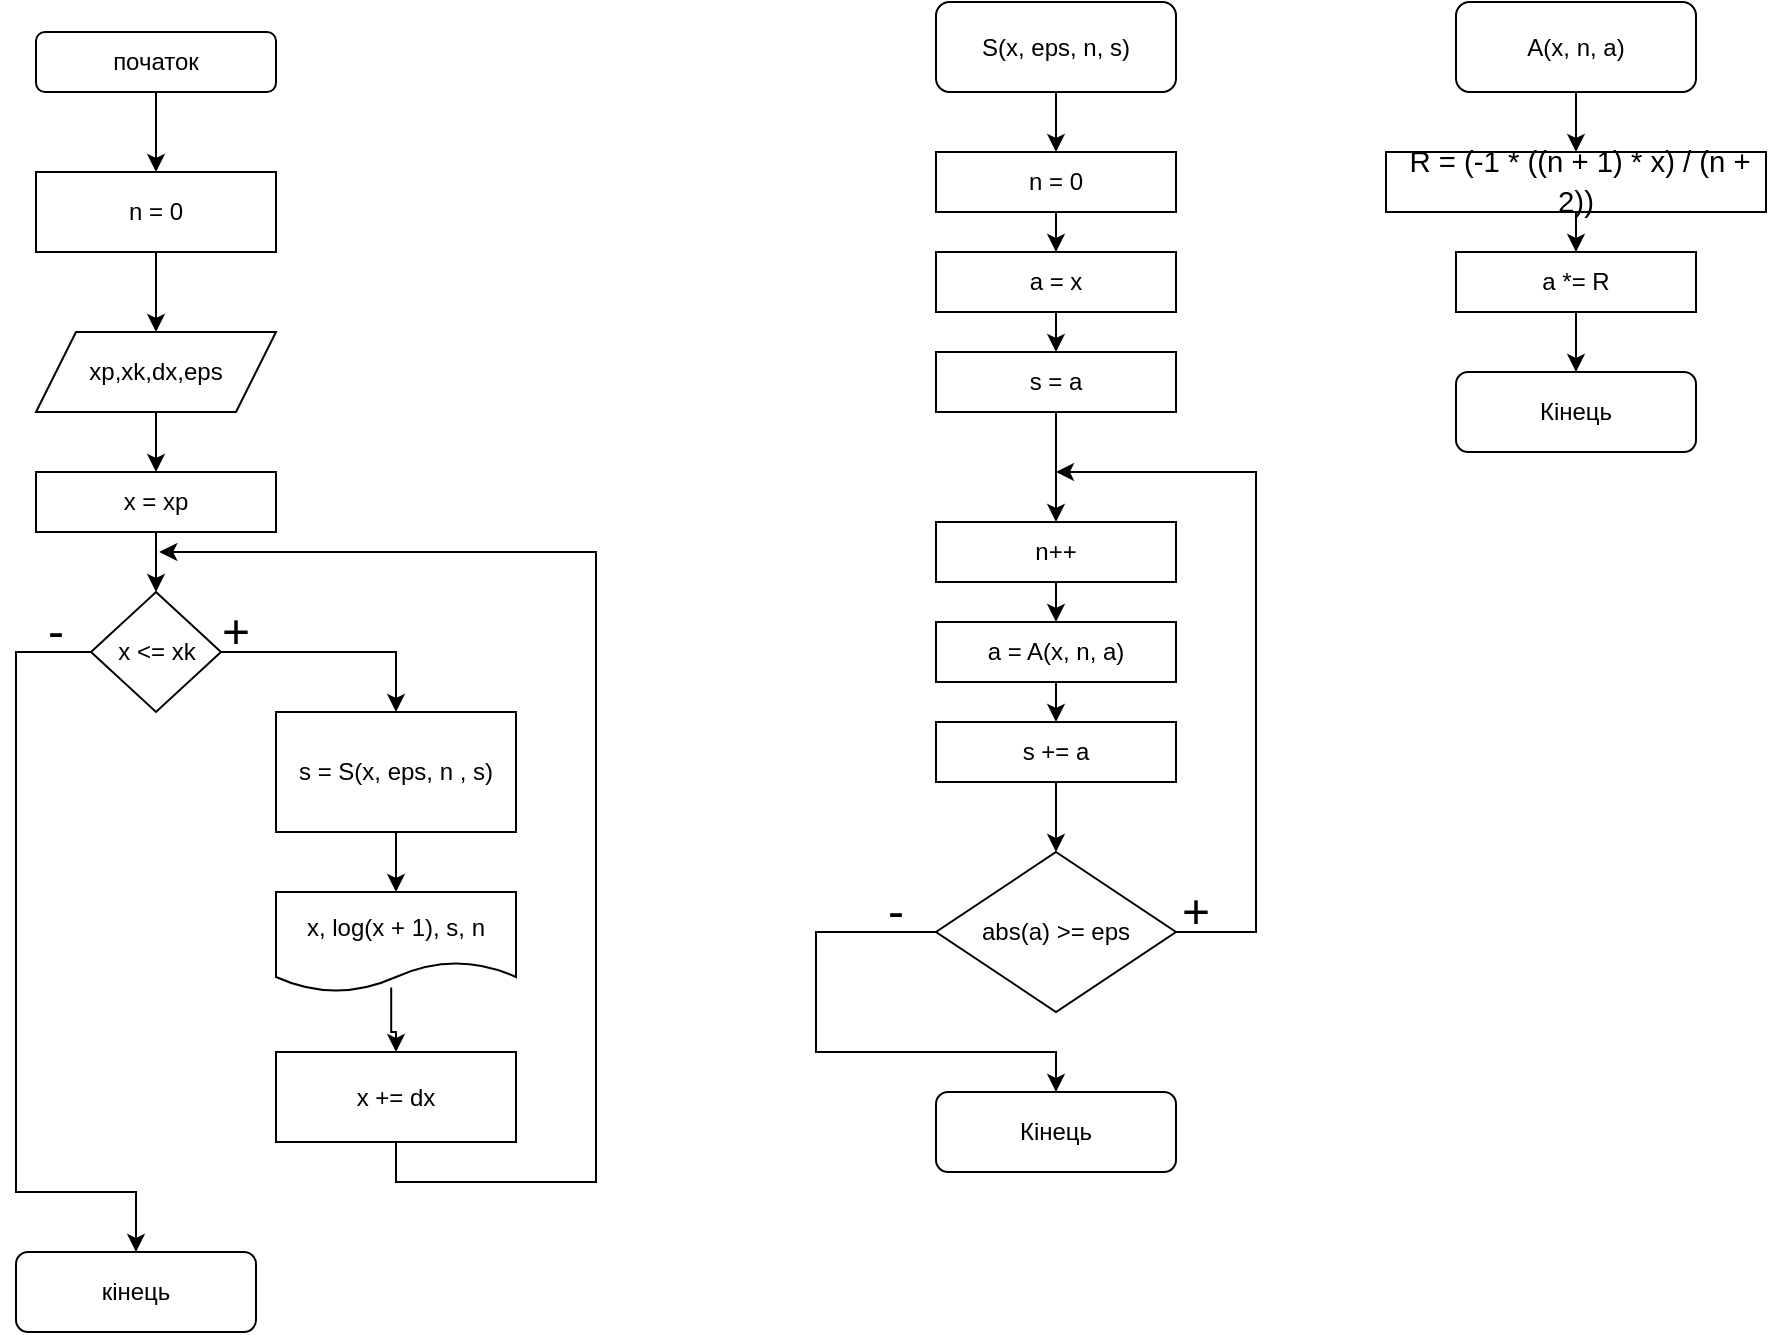 <mxfile version="15.3.7" type="device"><diagram id="OkukmCKY8W1CxWcpoxAC" name="Сторінка-1"><mxGraphModel dx="424" dy="608" grid="1" gridSize="10" guides="1" tooltips="1" connect="1" arrows="1" fold="1" page="1" pageScale="1" pageWidth="827" pageHeight="1169" math="0" shadow="0"><root><mxCell id="0"/><mxCell id="1" parent="0"/><mxCell id="nHFfxxJC7MbTyP-lF9x_-3" value="" style="edgeStyle=orthogonalEdgeStyle;rounded=0;orthogonalLoop=1;jettySize=auto;html=1;" edge="1" parent="1" source="nHFfxxJC7MbTyP-lF9x_-1" target="nHFfxxJC7MbTyP-lF9x_-2"><mxGeometry relative="1" as="geometry"/></mxCell><mxCell id="nHFfxxJC7MbTyP-lF9x_-1" value="початок" style="rounded=1;whiteSpace=wrap;html=1;" vertex="1" parent="1"><mxGeometry x="160" y="60" width="120" height="30" as="geometry"/></mxCell><mxCell id="nHFfxxJC7MbTyP-lF9x_-5" style="edgeStyle=orthogonalEdgeStyle;rounded=0;orthogonalLoop=1;jettySize=auto;html=1;exitX=0.5;exitY=1;exitDx=0;exitDy=0;entryX=0.5;entryY=0;entryDx=0;entryDy=0;" edge="1" parent="1" source="nHFfxxJC7MbTyP-lF9x_-2" target="nHFfxxJC7MbTyP-lF9x_-4"><mxGeometry relative="1" as="geometry"/></mxCell><mxCell id="nHFfxxJC7MbTyP-lF9x_-2" value="n = 0" style="rounded=0;whiteSpace=wrap;html=1;" vertex="1" parent="1"><mxGeometry x="160" y="130" width="120" height="40" as="geometry"/></mxCell><mxCell id="nHFfxxJC7MbTyP-lF9x_-7" value="" style="edgeStyle=orthogonalEdgeStyle;rounded=0;orthogonalLoop=1;jettySize=auto;html=1;" edge="1" parent="1" source="nHFfxxJC7MbTyP-lF9x_-4" target="nHFfxxJC7MbTyP-lF9x_-6"><mxGeometry relative="1" as="geometry"/></mxCell><mxCell id="nHFfxxJC7MbTyP-lF9x_-4" value="xp,xk,dx,eps" style="shape=parallelogram;perimeter=parallelogramPerimeter;whiteSpace=wrap;html=1;fixedSize=1;" vertex="1" parent="1"><mxGeometry x="160" y="210" width="120" height="40" as="geometry"/></mxCell><mxCell id="nHFfxxJC7MbTyP-lF9x_-9" value="" style="edgeStyle=orthogonalEdgeStyle;rounded=0;orthogonalLoop=1;jettySize=auto;html=1;" edge="1" parent="1" source="nHFfxxJC7MbTyP-lF9x_-6" target="nHFfxxJC7MbTyP-lF9x_-8"><mxGeometry relative="1" as="geometry"/></mxCell><mxCell id="nHFfxxJC7MbTyP-lF9x_-6" value="x = xp" style="rounded=0;whiteSpace=wrap;html=1;" vertex="1" parent="1"><mxGeometry x="160" y="280" width="120" height="30" as="geometry"/></mxCell><mxCell id="nHFfxxJC7MbTyP-lF9x_-11" value="" style="edgeStyle=orthogonalEdgeStyle;rounded=0;orthogonalLoop=1;jettySize=auto;html=1;entryX=0.5;entryY=0;entryDx=0;entryDy=0;" edge="1" parent="1" source="nHFfxxJC7MbTyP-lF9x_-8" target="nHFfxxJC7MbTyP-lF9x_-10"><mxGeometry relative="1" as="geometry"/></mxCell><mxCell id="nHFfxxJC7MbTyP-lF9x_-18" style="edgeStyle=orthogonalEdgeStyle;rounded=0;orthogonalLoop=1;jettySize=auto;html=1;exitX=0;exitY=0.5;exitDx=0;exitDy=0;entryX=0.5;entryY=0;entryDx=0;entryDy=0;" edge="1" parent="1" source="nHFfxxJC7MbTyP-lF9x_-8" target="nHFfxxJC7MbTyP-lF9x_-17"><mxGeometry relative="1" as="geometry"><Array as="points"><mxPoint x="150" y="370"/><mxPoint x="150" y="640"/><mxPoint x="210" y="640"/></Array></mxGeometry></mxCell><mxCell id="nHFfxxJC7MbTyP-lF9x_-8" value="x &amp;lt;= xk" style="rhombus;whiteSpace=wrap;html=1;" vertex="1" parent="1"><mxGeometry x="187.5" y="340" width="65" height="60" as="geometry"/></mxCell><mxCell id="nHFfxxJC7MbTyP-lF9x_-13" value="" style="edgeStyle=orthogonalEdgeStyle;rounded=0;orthogonalLoop=1;jettySize=auto;html=1;" edge="1" parent="1" source="nHFfxxJC7MbTyP-lF9x_-10" target="nHFfxxJC7MbTyP-lF9x_-12"><mxGeometry relative="1" as="geometry"/></mxCell><mxCell id="nHFfxxJC7MbTyP-lF9x_-10" value="s = S(x, eps, n , s)" style="rounded=0;whiteSpace=wrap;html=1;" vertex="1" parent="1"><mxGeometry x="280" y="400" width="120" height="60" as="geometry"/></mxCell><mxCell id="nHFfxxJC7MbTyP-lF9x_-15" value="" style="edgeStyle=orthogonalEdgeStyle;rounded=0;orthogonalLoop=1;jettySize=auto;html=1;exitX=0.48;exitY=0.956;exitDx=0;exitDy=0;exitPerimeter=0;" edge="1" parent="1" source="nHFfxxJC7MbTyP-lF9x_-12" target="nHFfxxJC7MbTyP-lF9x_-14"><mxGeometry relative="1" as="geometry"/></mxCell><mxCell id="nHFfxxJC7MbTyP-lF9x_-12" value="x, log(x + 1), s, n" style="shape=document;whiteSpace=wrap;html=1;boundedLbl=1;" vertex="1" parent="1"><mxGeometry x="280" y="490" width="120" height="50" as="geometry"/></mxCell><mxCell id="nHFfxxJC7MbTyP-lF9x_-16" style="edgeStyle=orthogonalEdgeStyle;rounded=0;orthogonalLoop=1;jettySize=auto;html=1;exitX=0.5;exitY=1;exitDx=0;exitDy=0;" edge="1" parent="1" source="nHFfxxJC7MbTyP-lF9x_-14"><mxGeometry relative="1" as="geometry"><mxPoint x="221.6" y="320" as="targetPoint"/><Array as="points"><mxPoint x="340" y="635"/><mxPoint x="440" y="635"/><mxPoint x="440" y="320"/></Array></mxGeometry></mxCell><mxCell id="nHFfxxJC7MbTyP-lF9x_-14" value="x += dx" style="rounded=0;whiteSpace=wrap;html=1;" vertex="1" parent="1"><mxGeometry x="280" y="570" width="120" height="45" as="geometry"/></mxCell><mxCell id="nHFfxxJC7MbTyP-lF9x_-17" value="кінець" style="rounded=1;whiteSpace=wrap;html=1;" vertex="1" parent="1"><mxGeometry x="150" y="670" width="120" height="40" as="geometry"/></mxCell><mxCell id="nHFfxxJC7MbTyP-lF9x_-19" value="&lt;font style=&quot;font-size: 24px&quot;&gt;+&lt;/font&gt;" style="text;html=1;strokeColor=none;fillColor=none;align=center;verticalAlign=middle;whiteSpace=wrap;rounded=0;" vertex="1" parent="1"><mxGeometry x="240" y="350" width="40" height="20" as="geometry"/></mxCell><mxCell id="nHFfxxJC7MbTyP-lF9x_-20" value="&lt;font style=&quot;font-size: 24px&quot;&gt;-&lt;/font&gt;" style="text;html=1;strokeColor=none;fillColor=none;align=center;verticalAlign=middle;whiteSpace=wrap;rounded=0;" vertex="1" parent="1"><mxGeometry x="150" y="350" width="40" height="20" as="geometry"/></mxCell><mxCell id="nHFfxxJC7MbTyP-lF9x_-26" style="edgeStyle=orthogonalEdgeStyle;rounded=0;orthogonalLoop=1;jettySize=auto;html=1;exitX=0.5;exitY=1;exitDx=0;exitDy=0;entryX=0.5;entryY=0;entryDx=0;entryDy=0;" edge="1" parent="1" source="nHFfxxJC7MbTyP-lF9x_-22" target="nHFfxxJC7MbTyP-lF9x_-23"><mxGeometry relative="1" as="geometry"/></mxCell><mxCell id="nHFfxxJC7MbTyP-lF9x_-22" value="S(x, eps, n, s)" style="rounded=1;whiteSpace=wrap;html=1;" vertex="1" parent="1"><mxGeometry x="610" y="45" width="120" height="45" as="geometry"/></mxCell><mxCell id="nHFfxxJC7MbTyP-lF9x_-27" style="edgeStyle=orthogonalEdgeStyle;rounded=0;orthogonalLoop=1;jettySize=auto;html=1;exitX=0.5;exitY=1;exitDx=0;exitDy=0;entryX=0.5;entryY=0;entryDx=0;entryDy=0;" edge="1" parent="1" source="nHFfxxJC7MbTyP-lF9x_-23" target="nHFfxxJC7MbTyP-lF9x_-24"><mxGeometry relative="1" as="geometry"/></mxCell><mxCell id="nHFfxxJC7MbTyP-lF9x_-23" value="n = 0" style="rounded=0;whiteSpace=wrap;html=1;" vertex="1" parent="1"><mxGeometry x="610" y="120" width="120" height="30" as="geometry"/></mxCell><mxCell id="nHFfxxJC7MbTyP-lF9x_-28" style="edgeStyle=orthogonalEdgeStyle;rounded=0;orthogonalLoop=1;jettySize=auto;html=1;exitX=0.5;exitY=1;exitDx=0;exitDy=0;entryX=0.5;entryY=0;entryDx=0;entryDy=0;" edge="1" parent="1" source="nHFfxxJC7MbTyP-lF9x_-24" target="nHFfxxJC7MbTyP-lF9x_-25"><mxGeometry relative="1" as="geometry"/></mxCell><mxCell id="nHFfxxJC7MbTyP-lF9x_-24" value="a = x&lt;span style=&quot;color: rgba(0 , 0 , 0 , 0) ; font-family: monospace ; font-size: 0px&quot;&gt;%3CmxGraphModel%3E%3Croot%3E%3CmxCell%20id%3D%220%22%2F%3E%3CmxCell%20id%3D%221%22%20parent%3D%220%22%2F%3E%3CmxCell%20id%3D%222%22%20value%3D%22%26lt%3Bfont%20style%3D%26quot%3Bfont-size%3A%2024px%26quot%3B%26gt%3B%2B%26lt%3B%2Ffont%26gt%3B%22%20style%3D%22text%3Bhtml%3D1%3BstrokeColor%3Dnone%3BfillColor%3Dnone%3Balign%3Dcenter%3BverticalAlign%3Dmiddle%3BwhiteSpace%3Dwrap%3Brounded%3D0%3B%22%20vertex%3D%221%22%20parent%3D%221%22%3E%3CmxGeometry%20x%3D%22240%22%20y%3D%22350%22%20width%3D%2240%22%20height%3D%2220%22%20as%3D%22geometry%22%2F%3E%3C%2FmxCell%3E%3C%2Froot%3E%3C%2FmxGraphModel%3E&lt;/span&gt;" style="rounded=0;whiteSpace=wrap;html=1;" vertex="1" parent="1"><mxGeometry x="610" y="170" width="120" height="30" as="geometry"/></mxCell><mxCell id="nHFfxxJC7MbTyP-lF9x_-37" style="edgeStyle=orthogonalEdgeStyle;rounded=0;orthogonalLoop=1;jettySize=auto;html=1;exitX=0.5;exitY=1;exitDx=0;exitDy=0;entryX=0.5;entryY=0;entryDx=0;entryDy=0;" edge="1" parent="1" source="nHFfxxJC7MbTyP-lF9x_-25" target="nHFfxxJC7MbTyP-lF9x_-30"><mxGeometry relative="1" as="geometry"/></mxCell><mxCell id="nHFfxxJC7MbTyP-lF9x_-25" value="s = a" style="rounded=0;whiteSpace=wrap;html=1;" vertex="1" parent="1"><mxGeometry x="610" y="220" width="120" height="30" as="geometry"/></mxCell><mxCell id="nHFfxxJC7MbTyP-lF9x_-29" style="edgeStyle=orthogonalEdgeStyle;rounded=0;orthogonalLoop=1;jettySize=auto;html=1;exitX=0.5;exitY=1;exitDx=0;exitDy=0;entryX=0.5;entryY=0;entryDx=0;entryDy=0;" edge="1" parent="1" source="nHFfxxJC7MbTyP-lF9x_-30" target="nHFfxxJC7MbTyP-lF9x_-32"><mxGeometry relative="1" as="geometry"/></mxCell><mxCell id="nHFfxxJC7MbTyP-lF9x_-30" value="n++" style="rounded=0;whiteSpace=wrap;html=1;" vertex="1" parent="1"><mxGeometry x="610" y="305" width="120" height="30" as="geometry"/></mxCell><mxCell id="nHFfxxJC7MbTyP-lF9x_-31" style="edgeStyle=orthogonalEdgeStyle;rounded=0;orthogonalLoop=1;jettySize=auto;html=1;exitX=0.5;exitY=1;exitDx=0;exitDy=0;entryX=0.5;entryY=0;entryDx=0;entryDy=0;" edge="1" parent="1" source="nHFfxxJC7MbTyP-lF9x_-32" target="nHFfxxJC7MbTyP-lF9x_-33"><mxGeometry relative="1" as="geometry"/></mxCell><mxCell id="nHFfxxJC7MbTyP-lF9x_-32" value="a = A(x, n, a)&lt;span style=&quot;color: rgba(0 , 0 , 0 , 0) ; font-family: monospace ; font-size: 0px&quot;&gt;3CmxGraphModel%3E%3Croot%3E%3CmxCell%20id%3D%220%22%2F%3E%3CmxCell%20id%3D%221%22%20parent%3D%220%22%2F%3E%3CmxCell%20id%3D%222%22%20value%3D%22%26lt%3Bfont%20style%3D%26quot%3Bfont-size%3A%2024px%26quot%3B%26gt%3B%2B%26lt%3B%2Ffont%26gt%3B%22%20style%3D%22text%3Bhtml%3D1%3BstrokeColor%3Dnone%3BfillColor%3Dnone%3Balign%3Dcenter%3BverticalAlign%3Dmiddle%3BwhiteSpace%3Dwrap%3Brounded%3D0%3B%22%20vertex%3D%221%22%20parent%3D%221%22%3E%3CmxGeometry%20x%3D%22240%22%20y%3D%22350%22%20width%3D%2240%22%20height%3D%2220%22%20as%3D%22geometry%22%2F%3E%3C%2FmxCell%3E%3C%2Froot%3E%3C%2FmxGraphModel%3&lt;/span&gt;" style="rounded=0;whiteSpace=wrap;html=1;" vertex="1" parent="1"><mxGeometry x="610" y="355" width="120" height="30" as="geometry"/></mxCell><mxCell id="nHFfxxJC7MbTyP-lF9x_-35" style="edgeStyle=orthogonalEdgeStyle;rounded=0;orthogonalLoop=1;jettySize=auto;html=1;exitX=0.5;exitY=1;exitDx=0;exitDy=0;entryX=0.5;entryY=0;entryDx=0;entryDy=0;" edge="1" parent="1" source="nHFfxxJC7MbTyP-lF9x_-33" target="nHFfxxJC7MbTyP-lF9x_-34"><mxGeometry relative="1" as="geometry"/></mxCell><mxCell id="nHFfxxJC7MbTyP-lF9x_-33" value="s += a" style="rounded=0;whiteSpace=wrap;html=1;" vertex="1" parent="1"><mxGeometry x="610" y="405" width="120" height="30" as="geometry"/></mxCell><mxCell id="nHFfxxJC7MbTyP-lF9x_-36" style="edgeStyle=orthogonalEdgeStyle;rounded=0;orthogonalLoop=1;jettySize=auto;html=1;exitX=1;exitY=0.5;exitDx=0;exitDy=0;" edge="1" parent="1" source="nHFfxxJC7MbTyP-lF9x_-34"><mxGeometry relative="1" as="geometry"><mxPoint x="670" y="280" as="targetPoint"/><Array as="points"><mxPoint x="770" y="510"/><mxPoint x="770" y="280"/></Array></mxGeometry></mxCell><mxCell id="nHFfxxJC7MbTyP-lF9x_-39" style="edgeStyle=orthogonalEdgeStyle;rounded=0;orthogonalLoop=1;jettySize=auto;html=1;exitX=0;exitY=0.5;exitDx=0;exitDy=0;entryX=0.5;entryY=0;entryDx=0;entryDy=0;" edge="1" parent="1" source="nHFfxxJC7MbTyP-lF9x_-34" target="nHFfxxJC7MbTyP-lF9x_-38"><mxGeometry relative="1" as="geometry"><Array as="points"><mxPoint x="550" y="510"/><mxPoint x="550" y="570"/><mxPoint x="670" y="570"/></Array></mxGeometry></mxCell><mxCell id="nHFfxxJC7MbTyP-lF9x_-34" value="abs(a) &amp;gt;= eps" style="rhombus;whiteSpace=wrap;html=1;" vertex="1" parent="1"><mxGeometry x="610" y="470" width="120" height="80" as="geometry"/></mxCell><mxCell id="nHFfxxJC7MbTyP-lF9x_-38" value="Кінець" style="rounded=1;whiteSpace=wrap;html=1;" vertex="1" parent="1"><mxGeometry x="610" y="590" width="120" height="40" as="geometry"/></mxCell><mxCell id="nHFfxxJC7MbTyP-lF9x_-44" style="edgeStyle=orthogonalEdgeStyle;rounded=0;orthogonalLoop=1;jettySize=auto;html=1;exitX=0.5;exitY=1;exitDx=0;exitDy=0;entryX=0.5;entryY=0;entryDx=0;entryDy=0;" edge="1" parent="1" source="nHFfxxJC7MbTyP-lF9x_-40" target="nHFfxxJC7MbTyP-lF9x_-43"><mxGeometry relative="1" as="geometry"/></mxCell><mxCell id="nHFfxxJC7MbTyP-lF9x_-40" value="A(x, n, a)" style="rounded=1;whiteSpace=wrap;html=1;" vertex="1" parent="1"><mxGeometry x="870" y="45" width="120" height="45" as="geometry"/></mxCell><mxCell id="nHFfxxJC7MbTyP-lF9x_-41" value="&lt;font style=&quot;font-size: 24px&quot;&gt;+&lt;/font&gt;" style="text;html=1;strokeColor=none;fillColor=none;align=center;verticalAlign=middle;whiteSpace=wrap;rounded=0;" vertex="1" parent="1"><mxGeometry x="720" y="490" width="40" height="20" as="geometry"/></mxCell><mxCell id="nHFfxxJC7MbTyP-lF9x_-42" value="&lt;font style=&quot;font-size: 24px&quot;&gt;-&lt;/font&gt;" style="text;html=1;strokeColor=none;fillColor=none;align=center;verticalAlign=middle;whiteSpace=wrap;rounded=0;" vertex="1" parent="1"><mxGeometry x="570" y="490" width="40" height="20" as="geometry"/></mxCell><mxCell id="nHFfxxJC7MbTyP-lF9x_-46" style="edgeStyle=orthogonalEdgeStyle;rounded=0;orthogonalLoop=1;jettySize=auto;html=1;exitX=0.5;exitY=1;exitDx=0;exitDy=0;entryX=0.5;entryY=0;entryDx=0;entryDy=0;" edge="1" parent="1" source="nHFfxxJC7MbTyP-lF9x_-43" target="nHFfxxJC7MbTyP-lF9x_-45"><mxGeometry relative="1" as="geometry"/></mxCell><mxCell id="nHFfxxJC7MbTyP-lF9x_-43" value="&lt;span lang=&quot;UK-UA&quot; class=&quot;TextRun SCXW87229772 BCX0&quot; style=&quot;animation: 0s ease 0s 1 normal none running none ; appearance: none ; backface-visibility: visible ; background: none 0% 0% / auto repeat scroll padding-box border-box rgba(0 , 0 , 0 , 0) ; border-color: rgb(0 , 0 , 0) ; border-collapse: separate ; border-width: 0px ; border-style: none ; border-spacing: 0px ; border-radius: 0px ; box-shadow: none ; box-sizing: content-box ; caption-side: top ; clear: none ; clip: auto ; color: rgb(0 , 0 , 0) ; content: normal ; cursor: text ; direction: ltr ; display: inline ; empty-cells: show ; float: none ; font-family: &amp;#34;wordvisi_msfontservice&amp;#34; , &amp;#34;calibri&amp;#34; , &amp;#34;calibri_embeddedfont&amp;#34; , &amp;#34;calibri_msfontservice&amp;#34; , sans-serif ; font-size: 14.667px ; height: auto ; line-height: 19.425px ; list-style: outside none disc ; margin: 0px ; max-height: none ; max-width: none ; min-height: 0px ; min-width: 0px ; opacity: 1 ; outline: rgb(0 , 0 , 0) none 0px ; overflow: visible ; overflow-wrap: break-word ; padding: 0px ; perspective: none ; perspective-origin: 0px 0px ; position: static ; resize: none ; speak: normal ; table-layout: auto ; text-align: left ; text-overflow: clip ; text-shadow: none ; transform: none ; transform-origin: 0px 0px ; transform-style: flat ; transition: all 0s ease 0s ; unicode-bidi: normal ; vertical-align: baseline ; visibility: visible ; width: auto ; word-break: normal ; z-index: auto ; zoom: 1&quot;&gt;&lt;span class=&quot;NormalTextRun SCXW87229772 BCX0&quot;&gt;&amp;nbsp;R = (-1 * ((n + 1) * x) / (n + 2))&lt;/span&gt;&lt;/span&gt;" style="rounded=0;whiteSpace=wrap;html=1;" vertex="1" parent="1"><mxGeometry x="835" y="120" width="190" height="30" as="geometry"/></mxCell><mxCell id="nHFfxxJC7MbTyP-lF9x_-48" style="edgeStyle=orthogonalEdgeStyle;rounded=0;orthogonalLoop=1;jettySize=auto;html=1;exitX=0.5;exitY=1;exitDx=0;exitDy=0;entryX=0.5;entryY=0;entryDx=0;entryDy=0;" edge="1" parent="1" source="nHFfxxJC7MbTyP-lF9x_-45" target="nHFfxxJC7MbTyP-lF9x_-47"><mxGeometry relative="1" as="geometry"/></mxCell><mxCell id="nHFfxxJC7MbTyP-lF9x_-45" value="a *= R" style="rounded=0;whiteSpace=wrap;html=1;" vertex="1" parent="1"><mxGeometry x="870" y="170" width="120" height="30" as="geometry"/></mxCell><mxCell id="nHFfxxJC7MbTyP-lF9x_-47" value="Кінець" style="rounded=1;whiteSpace=wrap;html=1;" vertex="1" parent="1"><mxGeometry x="870" y="230" width="120" height="40" as="geometry"/></mxCell></root></mxGraphModel></diagram></mxfile>